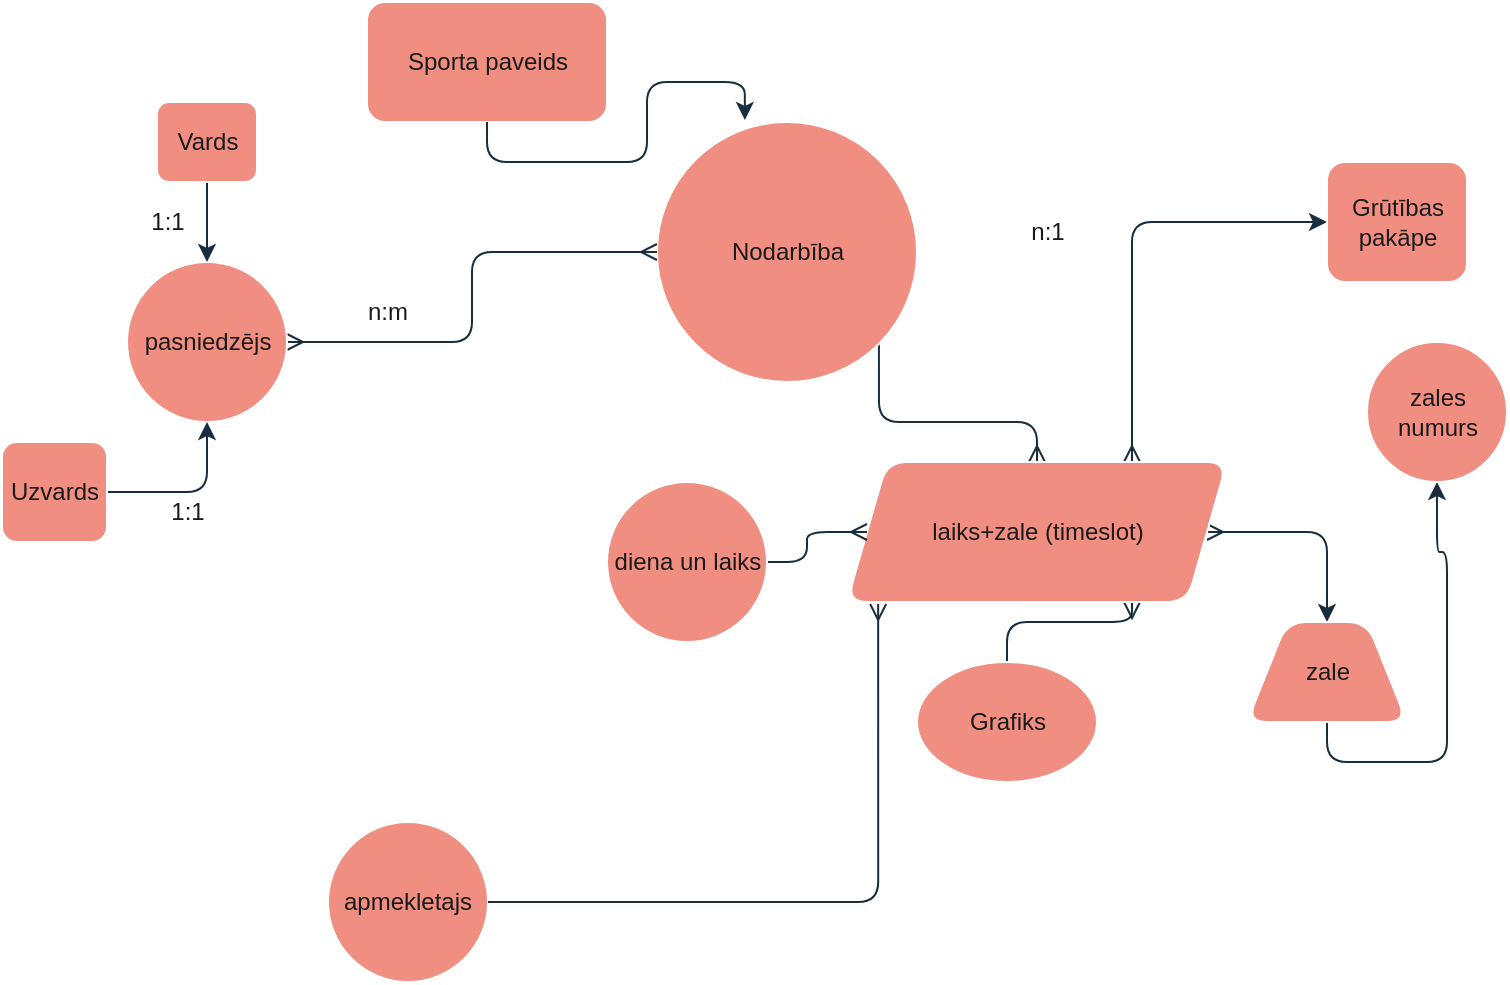 <mxfile version="22.0.4" type="github">
  <diagram name="Page-1" id="X9__ufa-HlzCAfTMQ26X">
    <mxGraphModel dx="961" dy="550" grid="1" gridSize="10" guides="1" tooltips="1" connect="1" arrows="1" fold="1" page="1" pageScale="1" pageWidth="850" pageHeight="1100" math="0" shadow="0">
      <root>
        <mxCell id="0" />
        <mxCell id="1" parent="0" />
        <mxCell id="27lWaD0z2bfQaNTDWp5t-33" value="Sporta paveids" style="rounded=1;whiteSpace=wrap;html=1;labelBackgroundColor=none;fillColor=#F08E81;strokeColor=#FFFFFF;fontColor=#1A1A1A;" vertex="1" parent="1">
          <mxGeometry x="231.5" y="100" width="120" height="60" as="geometry" />
        </mxCell>
        <mxCell id="27lWaD0z2bfQaNTDWp5t-38" style="edgeStyle=orthogonalEdgeStyle;rounded=1;orthogonalLoop=1;jettySize=auto;html=1;exitX=0.75;exitY=0;exitDx=0;exitDy=0;entryX=0;entryY=0.5;entryDx=0;entryDy=0;labelBackgroundColor=none;strokeColor=#182E3E;fontColor=default;startArrow=ERmany;startFill=0;" edge="1" parent="1" source="27lWaD0z2bfQaNTDWp5t-49" target="27lWaD0z2bfQaNTDWp5t-37">
          <mxGeometry relative="1" as="geometry" />
        </mxCell>
        <mxCell id="27lWaD0z2bfQaNTDWp5t-53" style="edgeStyle=orthogonalEdgeStyle;rounded=1;orthogonalLoop=1;jettySize=auto;html=1;exitX=1;exitY=1;exitDx=0;exitDy=0;strokeColor=#182E3E;fontColor=#1A1A1A;endArrow=ERmany;endFill=0;" edge="1" parent="1" source="27lWaD0z2bfQaNTDWp5t-35" target="27lWaD0z2bfQaNTDWp5t-49">
          <mxGeometry relative="1" as="geometry" />
        </mxCell>
        <mxCell id="27lWaD0z2bfQaNTDWp5t-35" value="Nodarbība" style="ellipse;whiteSpace=wrap;html=1;aspect=fixed;labelBackgroundColor=none;fillColor=#F08E81;strokeColor=#FFFFFF;fontColor=#1A1A1A;rounded=1;" vertex="1" parent="1">
          <mxGeometry x="376.5" y="160" width="130" height="130" as="geometry" />
        </mxCell>
        <mxCell id="27lWaD0z2bfQaNTDWp5t-36" style="edgeStyle=orthogonalEdgeStyle;rounded=1;orthogonalLoop=1;jettySize=auto;html=1;exitX=0.5;exitY=1;exitDx=0;exitDy=0;entryX=0.338;entryY=-0.008;entryDx=0;entryDy=0;entryPerimeter=0;labelBackgroundColor=none;strokeColor=#182E3E;fontColor=default;" edge="1" parent="1" source="27lWaD0z2bfQaNTDWp5t-33" target="27lWaD0z2bfQaNTDWp5t-35">
          <mxGeometry relative="1" as="geometry">
            <mxPoint x="421.5" y="150" as="targetPoint" />
          </mxGeometry>
        </mxCell>
        <mxCell id="27lWaD0z2bfQaNTDWp5t-37" value="Grūtības pakāpe" style="rounded=1;whiteSpace=wrap;html=1;labelBackgroundColor=none;fillColor=#F08E81;strokeColor=#FFFFFF;fontColor=#1A1A1A;" vertex="1" parent="1">
          <mxGeometry x="711.5" y="180" width="70" height="60" as="geometry" />
        </mxCell>
        <mxCell id="27lWaD0z2bfQaNTDWp5t-41" style="edgeStyle=orthogonalEdgeStyle;rounded=1;orthogonalLoop=1;jettySize=auto;html=1;entryX=0;entryY=0.5;entryDx=0;entryDy=0;strokeColor=#182E3E;fontColor=default;labelBackgroundColor=none;jumpStyle=arc;endArrow=ERmany;endFill=0;startArrow=ERmany;startFill=0;" edge="1" parent="1" source="27lWaD0z2bfQaNTDWp5t-40" target="27lWaD0z2bfQaNTDWp5t-35">
          <mxGeometry relative="1" as="geometry" />
        </mxCell>
        <mxCell id="27lWaD0z2bfQaNTDWp5t-40" value="pasniedzējs" style="ellipse;whiteSpace=wrap;html=1;aspect=fixed;strokeColor=#FFFFFF;fontColor=#1A1A1A;fillColor=#F08E81;rounded=1;labelBackgroundColor=none;" vertex="1" parent="1">
          <mxGeometry x="111.5" y="230" width="80" height="80" as="geometry" />
        </mxCell>
        <mxCell id="27lWaD0z2bfQaNTDWp5t-42" value="n:1" style="text;html=1;strokeColor=none;fillColor=none;align=center;verticalAlign=middle;whiteSpace=wrap;rounded=1;fontColor=#1A1A1A;" vertex="1" parent="1">
          <mxGeometry x="541.5" y="200" width="60" height="30" as="geometry" />
        </mxCell>
        <mxCell id="27lWaD0z2bfQaNTDWp5t-43" value="n:m" style="text;html=1;strokeColor=none;fillColor=none;align=center;verticalAlign=middle;whiteSpace=wrap;rounded=1;fontColor=#1A1A1A;" vertex="1" parent="1">
          <mxGeometry x="211.5" y="240" width="60" height="30" as="geometry" />
        </mxCell>
        <mxCell id="27lWaD0z2bfQaNTDWp5t-58" style="edgeStyle=orthogonalEdgeStyle;rounded=1;orthogonalLoop=1;jettySize=auto;html=1;exitX=0.5;exitY=1;exitDx=0;exitDy=0;entryX=0.5;entryY=0;entryDx=0;entryDy=0;strokeColor=#182E3E;fontColor=#1A1A1A;" edge="1" parent="1" source="27lWaD0z2bfQaNTDWp5t-44" target="27lWaD0z2bfQaNTDWp5t-40">
          <mxGeometry relative="1" as="geometry" />
        </mxCell>
        <mxCell id="27lWaD0z2bfQaNTDWp5t-44" value="Vards" style="rounded=1;whiteSpace=wrap;html=1;strokeColor=#FFFFFF;fontColor=#1A1A1A;fillColor=#F08E81;" vertex="1" parent="1">
          <mxGeometry x="126.5" y="150" width="50" height="40" as="geometry" />
        </mxCell>
        <mxCell id="27lWaD0z2bfQaNTDWp5t-46" style="edgeStyle=orthogonalEdgeStyle;rounded=1;orthogonalLoop=1;jettySize=auto;html=1;entryX=0.5;entryY=1;entryDx=0;entryDy=0;strokeColor=#182E3E;fontColor=#1A1A1A;" edge="1" parent="1" source="27lWaD0z2bfQaNTDWp5t-45" target="27lWaD0z2bfQaNTDWp5t-40">
          <mxGeometry relative="1" as="geometry" />
        </mxCell>
        <mxCell id="27lWaD0z2bfQaNTDWp5t-45" value="Uzvards" style="rounded=1;whiteSpace=wrap;html=1;strokeColor=#FFFFFF;fontColor=#1A1A1A;fillColor=#F08E81;" vertex="1" parent="1">
          <mxGeometry x="49" y="320" width="52.5" height="50" as="geometry" />
        </mxCell>
        <mxCell id="27lWaD0z2bfQaNTDWp5t-69" style="edgeStyle=orthogonalEdgeStyle;rounded=1;orthogonalLoop=1;jettySize=auto;html=1;entryX=0.75;entryY=1;entryDx=0;entryDy=0;strokeColor=#182E3E;fontColor=#1A1A1A;endArrow=ERmany;endFill=0;" edge="1" parent="1" source="27lWaD0z2bfQaNTDWp5t-48" target="27lWaD0z2bfQaNTDWp5t-49">
          <mxGeometry relative="1" as="geometry" />
        </mxCell>
        <mxCell id="27lWaD0z2bfQaNTDWp5t-48" value="Grafiks" style="ellipse;whiteSpace=wrap;html=1;rounded=1;strokeColor=#FFFFFF;fontColor=#1A1A1A;fillColor=#F08E81;" vertex="1" parent="1">
          <mxGeometry x="506.5" y="430" width="90" height="60" as="geometry" />
        </mxCell>
        <mxCell id="27lWaD0z2bfQaNTDWp5t-52" style="edgeStyle=orthogonalEdgeStyle;rounded=1;orthogonalLoop=1;jettySize=auto;html=1;exitX=1;exitY=0.5;exitDx=0;exitDy=0;strokeColor=#182E3E;fontColor=#1A1A1A;startArrow=ERmany;startFill=0;" edge="1" parent="1" source="27lWaD0z2bfQaNTDWp5t-49" target="27lWaD0z2bfQaNTDWp5t-50">
          <mxGeometry relative="1" as="geometry" />
        </mxCell>
        <mxCell id="27lWaD0z2bfQaNTDWp5t-49" value="laiks+zale (timeslot)" style="shape=parallelogram;perimeter=parallelogramPerimeter;whiteSpace=wrap;html=1;fixedSize=1;rounded=1;strokeColor=#FFFFFF;fontColor=#1A1A1A;fillColor=#F08E81;" vertex="1" parent="1">
          <mxGeometry x="471.5" y="330" width="190" height="70" as="geometry" />
        </mxCell>
        <mxCell id="27lWaD0z2bfQaNTDWp5t-62" style="edgeStyle=orthogonalEdgeStyle;rounded=1;orthogonalLoop=1;jettySize=auto;html=1;exitX=0.5;exitY=1;exitDx=0;exitDy=0;strokeColor=#182E3E;fontColor=#1A1A1A;" edge="1" parent="1" source="27lWaD0z2bfQaNTDWp5t-50" target="27lWaD0z2bfQaNTDWp5t-61">
          <mxGeometry relative="1" as="geometry" />
        </mxCell>
        <mxCell id="27lWaD0z2bfQaNTDWp5t-50" value="zale" style="shape=trapezoid;perimeter=trapezoidPerimeter;whiteSpace=wrap;html=1;fixedSize=1;rounded=1;strokeColor=#FFFFFF;fontColor=#1A1A1A;fillColor=#F08E81;" vertex="1" parent="1">
          <mxGeometry x="671.5" y="410" width="80" height="50" as="geometry" />
        </mxCell>
        <mxCell id="27lWaD0z2bfQaNTDWp5t-55" value="1:1" style="text;html=1;strokeColor=none;fillColor=none;align=center;verticalAlign=middle;whiteSpace=wrap;rounded=0;fontColor=#1A1A1A;" vertex="1" parent="1">
          <mxGeometry x="111.5" y="340" width="60" height="30" as="geometry" />
        </mxCell>
        <mxCell id="27lWaD0z2bfQaNTDWp5t-59" value="1:1" style="text;html=1;strokeColor=none;fillColor=none;align=center;verticalAlign=middle;whiteSpace=wrap;rounded=0;fontColor=#1A1A1A;" vertex="1" parent="1">
          <mxGeometry x="101.5" y="195" width="60" height="30" as="geometry" />
        </mxCell>
        <mxCell id="27lWaD0z2bfQaNTDWp5t-61" value="zales &lt;br&gt;numurs" style="ellipse;whiteSpace=wrap;html=1;aspect=fixed;rounded=1;strokeColor=#FFFFFF;fontColor=#1A1A1A;fillColor=#F08E81;" vertex="1" parent="1">
          <mxGeometry x="731.5" y="270" width="70" height="70" as="geometry" />
        </mxCell>
        <mxCell id="27lWaD0z2bfQaNTDWp5t-68" style="edgeStyle=orthogonalEdgeStyle;rounded=1;orthogonalLoop=1;jettySize=auto;html=1;entryX=0;entryY=0.5;entryDx=0;entryDy=0;strokeColor=#182E3E;fontColor=#1A1A1A;endArrow=ERmany;endFill=0;" edge="1" parent="1" source="27lWaD0z2bfQaNTDWp5t-64" target="27lWaD0z2bfQaNTDWp5t-49">
          <mxGeometry relative="1" as="geometry" />
        </mxCell>
        <mxCell id="27lWaD0z2bfQaNTDWp5t-64" value="diena un laiks" style="ellipse;whiteSpace=wrap;html=1;aspect=fixed;rounded=1;strokeColor=#FFFFFF;fontColor=#1A1A1A;fillColor=#F08E81;" vertex="1" parent="1">
          <mxGeometry x="351.5" y="340" width="80" height="80" as="geometry" />
        </mxCell>
        <mxCell id="27lWaD0z2bfQaNTDWp5t-70" value="apmekletajs" style="ellipse;whiteSpace=wrap;html=1;aspect=fixed;rounded=1;strokeColor=#FFFFFF;fontColor=#1A1A1A;fillColor=#F08E81;" vertex="1" parent="1">
          <mxGeometry x="212" y="510" width="80" height="80" as="geometry" />
        </mxCell>
        <mxCell id="27lWaD0z2bfQaNTDWp5t-71" style="edgeStyle=orthogonalEdgeStyle;rounded=1;orthogonalLoop=1;jettySize=auto;html=1;entryX=0.082;entryY=1.014;entryDx=0;entryDy=0;entryPerimeter=0;strokeColor=#182E3E;fontColor=#1A1A1A;endArrow=ERmany;endFill=0;" edge="1" parent="1" source="27lWaD0z2bfQaNTDWp5t-70" target="27lWaD0z2bfQaNTDWp5t-49">
          <mxGeometry relative="1" as="geometry" />
        </mxCell>
      </root>
    </mxGraphModel>
  </diagram>
</mxfile>
